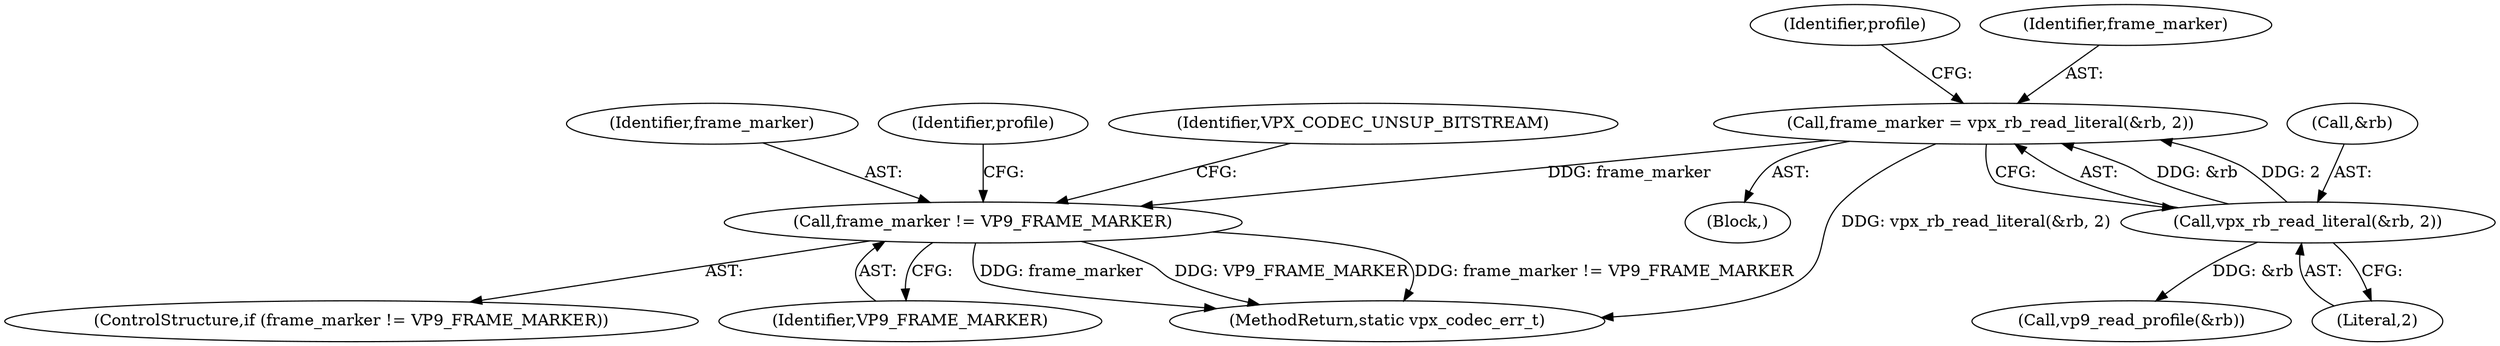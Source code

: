 digraph "0_Android_4974dcbd0289a2530df2ee2a25b5f92775df80da@API" {
"1000163" [label="(Call,frame_marker = vpx_rb_read_literal(&rb, 2))"];
"1000165" [label="(Call,vpx_rb_read_literal(&rb, 2))"];
"1000176" [label="(Call,frame_marker != VP9_FRAME_MARKER)"];
"1000183" [label="(Identifier,profile)"];
"1000166" [label="(Call,&rb)"];
"1000176" [label="(Call,frame_marker != VP9_FRAME_MARKER)"];
"1000178" [label="(Identifier,VP9_FRAME_MARKER)"];
"1000180" [label="(Identifier,VPX_CODEC_UNSUP_BITSTREAM)"];
"1000175" [label="(ControlStructure,if (frame_marker != VP9_FRAME_MARKER))"];
"1000171" [label="(Identifier,profile)"];
"1000165" [label="(Call,vpx_rb_read_literal(&rb, 2))"];
"1000168" [label="(Literal,2)"];
"1000163" [label="(Call,frame_marker = vpx_rb_read_literal(&rb, 2))"];
"1000156" [label="(Block,)"];
"1000164" [label="(Identifier,frame_marker)"];
"1000172" [label="(Call,vp9_read_profile(&rb))"];
"1000177" [label="(Identifier,frame_marker)"];
"1000342" [label="(MethodReturn,static vpx_codec_err_t)"];
"1000163" -> "1000156"  [label="AST: "];
"1000163" -> "1000165"  [label="CFG: "];
"1000164" -> "1000163"  [label="AST: "];
"1000165" -> "1000163"  [label="AST: "];
"1000171" -> "1000163"  [label="CFG: "];
"1000163" -> "1000342"  [label="DDG: vpx_rb_read_literal(&rb, 2)"];
"1000165" -> "1000163"  [label="DDG: &rb"];
"1000165" -> "1000163"  [label="DDG: 2"];
"1000163" -> "1000176"  [label="DDG: frame_marker"];
"1000165" -> "1000168"  [label="CFG: "];
"1000166" -> "1000165"  [label="AST: "];
"1000168" -> "1000165"  [label="AST: "];
"1000165" -> "1000172"  [label="DDG: &rb"];
"1000176" -> "1000175"  [label="AST: "];
"1000176" -> "1000178"  [label="CFG: "];
"1000177" -> "1000176"  [label="AST: "];
"1000178" -> "1000176"  [label="AST: "];
"1000180" -> "1000176"  [label="CFG: "];
"1000183" -> "1000176"  [label="CFG: "];
"1000176" -> "1000342"  [label="DDG: VP9_FRAME_MARKER"];
"1000176" -> "1000342"  [label="DDG: frame_marker != VP9_FRAME_MARKER"];
"1000176" -> "1000342"  [label="DDG: frame_marker"];
}
